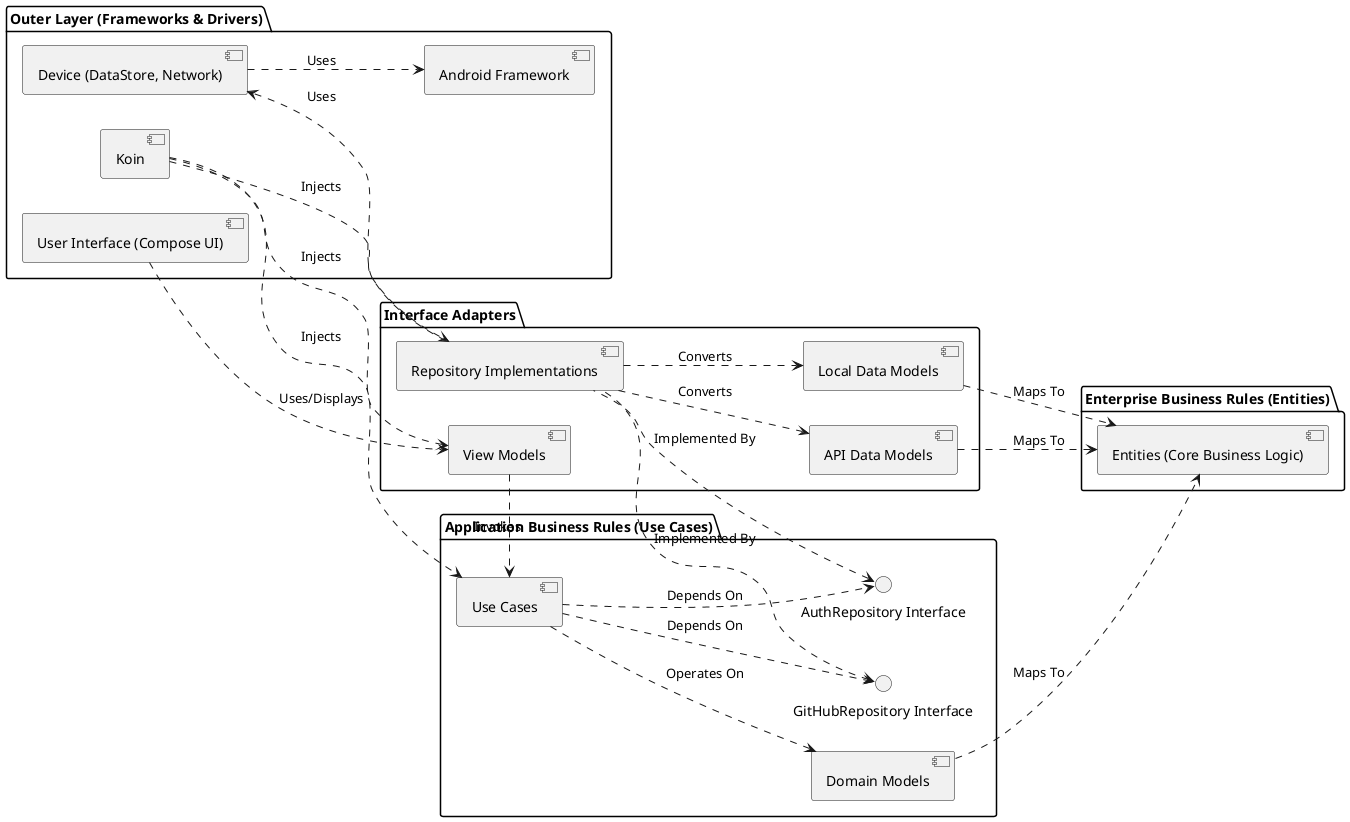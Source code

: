@startuml
left to right direction

package "Outer Layer (Frameworks & Drivers)" {
    [User Interface (Compose UI)] as UI
    [Android Framework] as AndroidFramework
    [Device (DataStore, Network)] as Device
    [Koin] as KoinFramework
}

package "Interface Adapters" {
    [View Models] as ViewModels
    [API Data Models] as ApiDataModels
    [Local Data Models] as LocalDataModels
    [Repository Implementations] as RepoImpl
}

package "Application Business Rules (Use Cases)" {
    [Use Cases] as UseCases
    [Domain Models] as DomainModels
    interface "GitHubRepository Interface" as GitHubRepoInterface
    interface "AuthRepository Interface" as AuthRepoInterface
}

package "Enterprise Business Rules (Entities)" {
    [Entities (Core Business Logic)] as Entities
}

UI ..> ViewModels : Uses/Displays
ViewModels ..> UseCases : Invokes

UseCases ..> DomainModels : Operates On
UseCases ..> GitHubRepoInterface : Depends On
UseCases ..> AuthRepoInterface : Depends On

GitHubRepoInterface <.. RepoImpl : Implemented By
AuthRepoInterface <.. RepoImpl : Implemented By

RepoImpl ..> ApiDataModels : Converts
RepoImpl ..> LocalDataModels : Converts
RepoImpl ..> Device : Uses

Device ..> AndroidFramework : Uses
KoinFramework ..> ViewModels : Injects
KoinFramework ..> UseCases : Injects
KoinFramework ..> RepoImpl : Injects

ApiDataModels ..> Entities : Maps To
LocalDataModels ..> Entities : Maps To
DomainModels ..> Entities : Maps To




@enduml